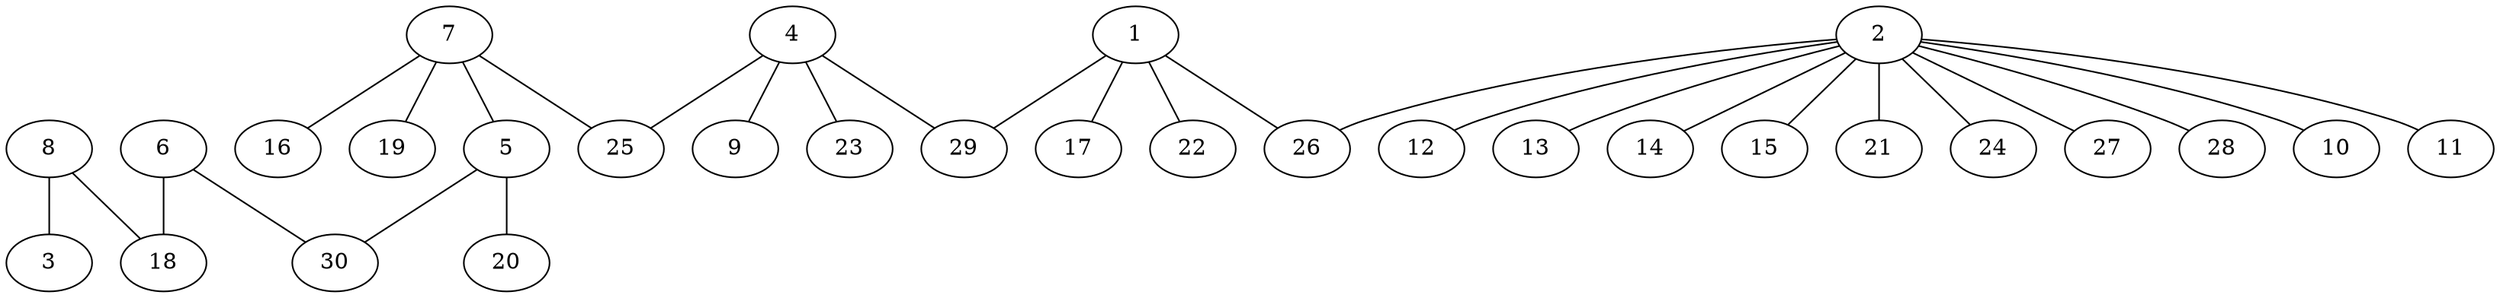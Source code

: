 graph x {
5 -- 20
7 -- 16
7 -- 19
4 -- 9
4 -- 23
1 -- 17
1 -- 22
2 -- 10
2 -- 11
2 -- 12
2 -- 13
2 -- 14
2 -- 15
2 -- 21
2 -- 24
2 -- 27
2 -- 28
2 -- 26
1 -- 26
1 -- 29
4 -- 29
4 -- 25
7 -- 25
7 -- 5
5 -- 30
6 -- 30
6 -- 18
8 -- 18
8 -- 3
}